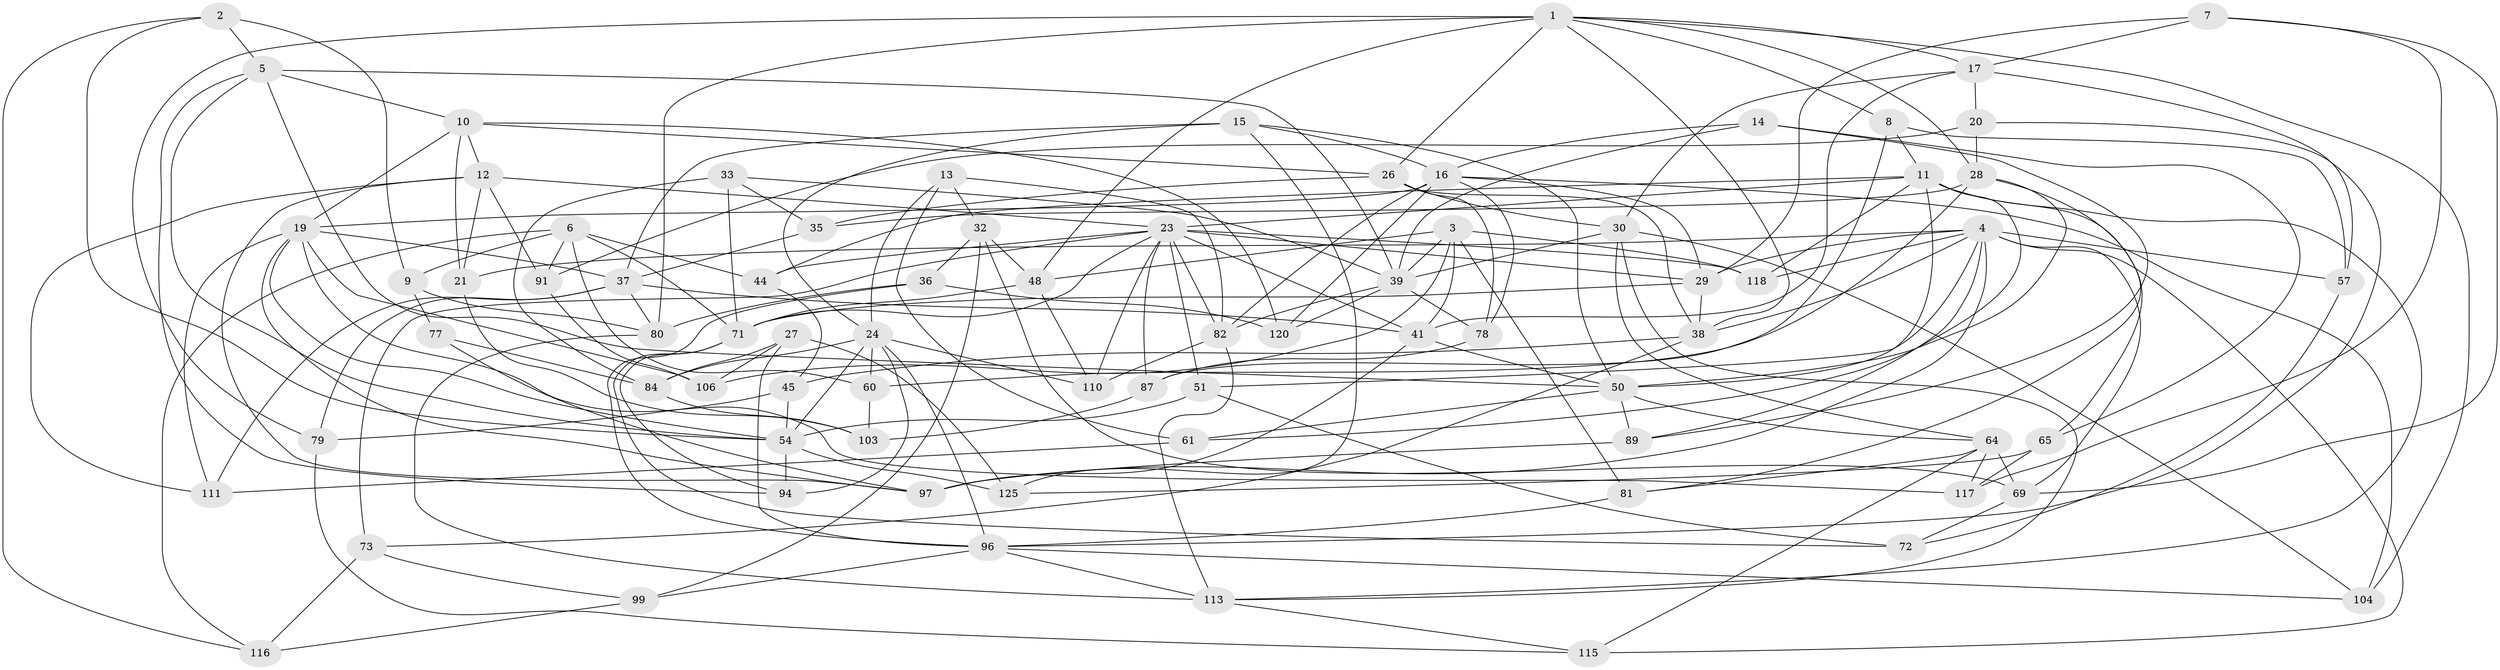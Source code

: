 // original degree distribution, {4: 1.0}
// Generated by graph-tools (version 1.1) at 2025/20/03/04/25 18:20:30]
// undirected, 76 vertices, 199 edges
graph export_dot {
graph [start="1"]
  node [color=gray90,style=filled];
  1 [super="+63+31"];
  2;
  3 [super="+121"];
  4 [super="+25"];
  5 [super="+18"];
  6 [super="+86"];
  7;
  8;
  9;
  10 [super="+88"];
  11 [super="+55"];
  12 [super="+66"];
  13;
  14;
  15 [super="+22"];
  16 [super="+52"];
  17 [super="+42"];
  19 [super="+40"];
  20;
  21;
  23 [super="+124+46"];
  24 [super="+43+56"];
  26 [super="+76"];
  27;
  28 [super="+100"];
  29 [super="+123"];
  30 [super="+68"];
  32 [super="+53"];
  33;
  35;
  36;
  37 [super="+62"];
  38 [super="+90"];
  39 [super="+70"];
  41 [super="+119"];
  44;
  45;
  48 [super="+67"];
  50 [super="+58"];
  51;
  54 [super="+107+59"];
  57;
  60;
  61;
  64 [super="+74"];
  65;
  69 [super="+95"];
  71 [super="+83+102"];
  72;
  73;
  77;
  78;
  79;
  80 [super="+85"];
  81;
  82 [super="+114"];
  84 [super="+101"];
  87;
  89;
  91;
  94;
  96 [super="+105"];
  97 [super="+98"];
  99;
  103;
  104;
  106;
  110;
  111;
  113 [super="+122"];
  115;
  116;
  117;
  118;
  120;
  125;
  1 -- 79;
  1 -- 26;
  1 -- 104;
  1 -- 80 [weight=2];
  1 -- 38;
  1 -- 48;
  1 -- 17;
  1 -- 8;
  1 -- 28;
  2 -- 54;
  2 -- 5;
  2 -- 9;
  2 -- 116;
  3 -- 41;
  3 -- 81;
  3 -- 106;
  3 -- 118;
  3 -- 48;
  3 -- 39;
  4 -- 51;
  4 -- 38;
  4 -- 69;
  4 -- 97;
  4 -- 115;
  4 -- 21;
  4 -- 118;
  4 -- 89;
  4 -- 29;
  4 -- 57;
  5 -- 94;
  5 -- 10;
  5 -- 50;
  5 -- 54;
  5 -- 39;
  6 -- 116;
  6 -- 44;
  6 -- 9;
  6 -- 91;
  6 -- 60;
  6 -- 71;
  7 -- 69;
  7 -- 29;
  7 -- 117;
  7 -- 17;
  8 -- 87;
  8 -- 57;
  8 -- 11;
  9 -- 77;
  9 -- 80;
  10 -- 21;
  10 -- 120;
  10 -- 26;
  10 -- 12;
  10 -- 19;
  11 -- 44;
  11 -- 118;
  11 -- 113;
  11 -- 65;
  11 -- 50;
  11 -- 23;
  11 -- 61;
  12 -- 91;
  12 -- 23;
  12 -- 21;
  12 -- 111;
  12 -- 97;
  13 -- 61;
  13 -- 32;
  13 -- 82;
  13 -- 24;
  14 -- 16;
  14 -- 89;
  14 -- 65;
  14 -- 39;
  15 -- 37 [weight=2];
  15 -- 24;
  15 -- 16;
  15 -- 50;
  15 -- 125;
  16 -- 120;
  16 -- 82;
  16 -- 104;
  16 -- 29;
  16 -- 78;
  16 -- 19;
  17 -- 41;
  17 -- 20;
  17 -- 30;
  17 -- 57;
  19 -- 117;
  19 -- 111;
  19 -- 97;
  19 -- 37;
  19 -- 106;
  19 -- 54;
  20 -- 28;
  20 -- 96;
  20 -- 91;
  21 -- 103;
  23 -- 87;
  23 -- 71;
  23 -- 73;
  23 -- 82;
  23 -- 44;
  23 -- 110;
  23 -- 51;
  23 -- 118;
  23 -- 29;
  23 -- 41;
  24 -- 96;
  24 -- 60;
  24 -- 54;
  24 -- 94;
  24 -- 110;
  24 -- 84;
  26 -- 30;
  26 -- 35;
  26 -- 78;
  26 -- 38;
  27 -- 125;
  27 -- 84;
  27 -- 106;
  27 -- 96;
  28 -- 60;
  28 -- 81;
  28 -- 50;
  28 -- 35;
  29 -- 38;
  29 -- 71;
  30 -- 64;
  30 -- 113;
  30 -- 104;
  30 -- 39;
  32 -- 36;
  32 -- 69 [weight=2];
  32 -- 48;
  32 -- 99;
  33 -- 35;
  33 -- 84;
  33 -- 39;
  33 -- 71;
  35 -- 37;
  36 -- 80;
  36 -- 120;
  36 -- 96;
  37 -- 41;
  37 -- 111;
  37 -- 80;
  37 -- 79;
  38 -- 73;
  38 -- 45;
  39 -- 78;
  39 -- 82;
  39 -- 120;
  41 -- 50;
  41 -- 97;
  44 -- 45;
  45 -- 79;
  45 -- 54;
  48 -- 110;
  48 -- 71 [weight=2];
  50 -- 64;
  50 -- 89;
  50 -- 61;
  51 -- 72;
  51 -- 54;
  54 -- 125;
  54 -- 94;
  57 -- 72;
  60 -- 103;
  61 -- 111;
  64 -- 81;
  64 -- 115;
  64 -- 117;
  64 -- 69;
  65 -- 117;
  65 -- 125;
  69 -- 72;
  71 -- 72;
  71 -- 94;
  73 -- 99;
  73 -- 116;
  77 -- 97;
  77 -- 84 [weight=2];
  78 -- 87;
  79 -- 115;
  80 -- 113;
  81 -- 96;
  82 -- 110;
  82 -- 113;
  84 -- 103;
  87 -- 103;
  89 -- 97;
  91 -- 106;
  96 -- 99;
  96 -- 104;
  96 -- 113;
  99 -- 116;
  113 -- 115;
}
